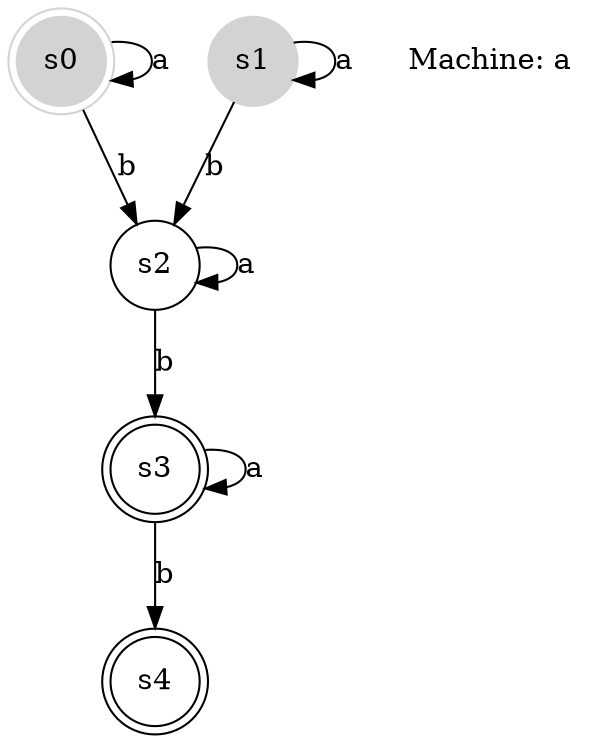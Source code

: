 digraph automaton {
  size ="4, 5";
  node [shape = circle];
  s0 -> s0 [ label = "a" ];
  s0 -> s2 [ label = "b" ];
  s1 -> s1 [ label = "a" ];
  s1 -> s2 [ label = "b" ];
  s2 -> s2 [ label = "a" ];
  s2 -> s3 [ label = "b" ];
  s3 -> s3 [ label = "a" ];
  s3 -> s4 [ label = "b" ];
  s0 [ style = filled, color=lightgrey ];
  s0 [ shape = doublecircle];
  s1 [ style = filled, color=lightgrey ];
  s3 [ shape = doublecircle ];
  s4 [ shape = doublecircle ];
  "Machine: a" [ shape = plaintext ];
}